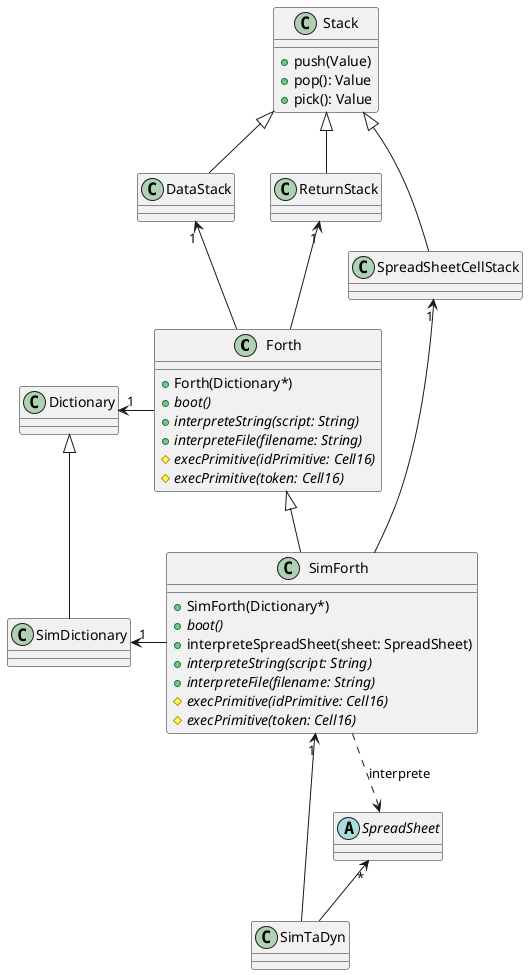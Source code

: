 @startuml

class Forth {
+Forth(Dictionary*)
+{abstract} boot()
+{abstract} interpreteString(script: String)
+{abstract} interpreteFile(filename: String)
#{abstract} execPrimitive(idPrimitive: Cell16)
#{abstract} execPrimitive(token: Cell16)
}

class Stack {
+push(Value)
+pop(): Value
+pick(): Value
}

class Dictionary {

}

class SimForth {
+SimForth(Dictionary*)
+{abstract} boot()
+interpreteSpreadSheet(sheet: SpreadSheet)
+{abstract} interpreteString(script: String)
+{abstract} interpreteFile(filename: String)
#{abstract} execPrimitive(idPrimitive: Cell16)
#{abstract} execPrimitive(token: Cell16)
}

class SimDictionary {

}

abstract class SpreadSheet {

}

DataStack "1" <-- Forth
ReturnStack "1" <-- Forth
Dictionary "1" <- Forth
SimDictionary "1" <- SimForth
Forth <|-- SimForth
Dictionary <|-- SimDictionary
Stack <|-- DataStack
Stack <|-- ReturnStack
Stack <|-- SpreadSheetCellStack
SpreadSheetCellStack "1" <-- SimForth
SimForth "1" <- SimTaDyn
SpreadSheet "*" <-- SimTaDyn
SimForth ..> SpreadSheet : interprete
@enduml
